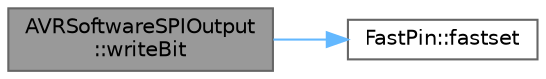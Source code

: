 digraph "AVRSoftwareSPIOutput::writeBit"
{
 // LATEX_PDF_SIZE
  bgcolor="transparent";
  edge [fontname=Helvetica,fontsize=10,labelfontname=Helvetica,labelfontsize=10];
  node [fontname=Helvetica,fontsize=10,shape=box,height=0.2,width=0.4];
  rankdir="LR";
  Node1 [id="Node000001",label="AVRSoftwareSPIOutput\l::writeBit",height=0.2,width=0.4,color="gray40", fillcolor="grey60", style="filled", fontcolor="black",tooltip="The version of writeBit() to use when clock and data are on separate pins with precomputed values for..."];
  Node1 -> Node2 [id="edge1_Node000001_Node000002",color="steelblue1",style="solid",tooltip=" "];
  Node2 [id="Node000002",label="FastPin::fastset",height=0.2,width=0.4,color="grey40", fillcolor="white", style="filled",URL="$db/d3b/class_fast_pin_ad560f1e8787dc9c555ec635c0b5c99fa.html#ad560f1e8787dc9c555ec635c0b5c99fa",tooltip="Set the state of a port."];
}
